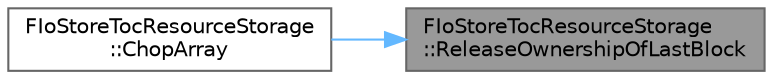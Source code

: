 digraph "FIoStoreTocResourceStorage::ReleaseOwnershipOfLastBlock"
{
 // INTERACTIVE_SVG=YES
 // LATEX_PDF_SIZE
  bgcolor="transparent";
  edge [fontname=Helvetica,fontsize=10,labelfontname=Helvetica,labelfontsize=10];
  node [fontname=Helvetica,fontsize=10,shape=box,height=0.2,width=0.4];
  rankdir="RL";
  Node1 [id="Node000001",label="FIoStoreTocResourceStorage\l::ReleaseOwnershipOfLastBlock",height=0.2,width=0.4,color="gray40", fillcolor="grey60", style="filled", fontcolor="black",tooltip=" "];
  Node1 -> Node2 [id="edge1_Node000001_Node000002",dir="back",color="steelblue1",style="solid",tooltip=" "];
  Node2 [id="Node000002",label="FIoStoreTocResourceStorage\l::ChopArray",height=0.2,width=0.4,color="grey40", fillcolor="white", style="filled",URL="$d1/d5c/structFIoStoreTocResourceStorage.html#acd77f0b964723eef72a0c63ca2a51d27",tooltip=" "];
}
